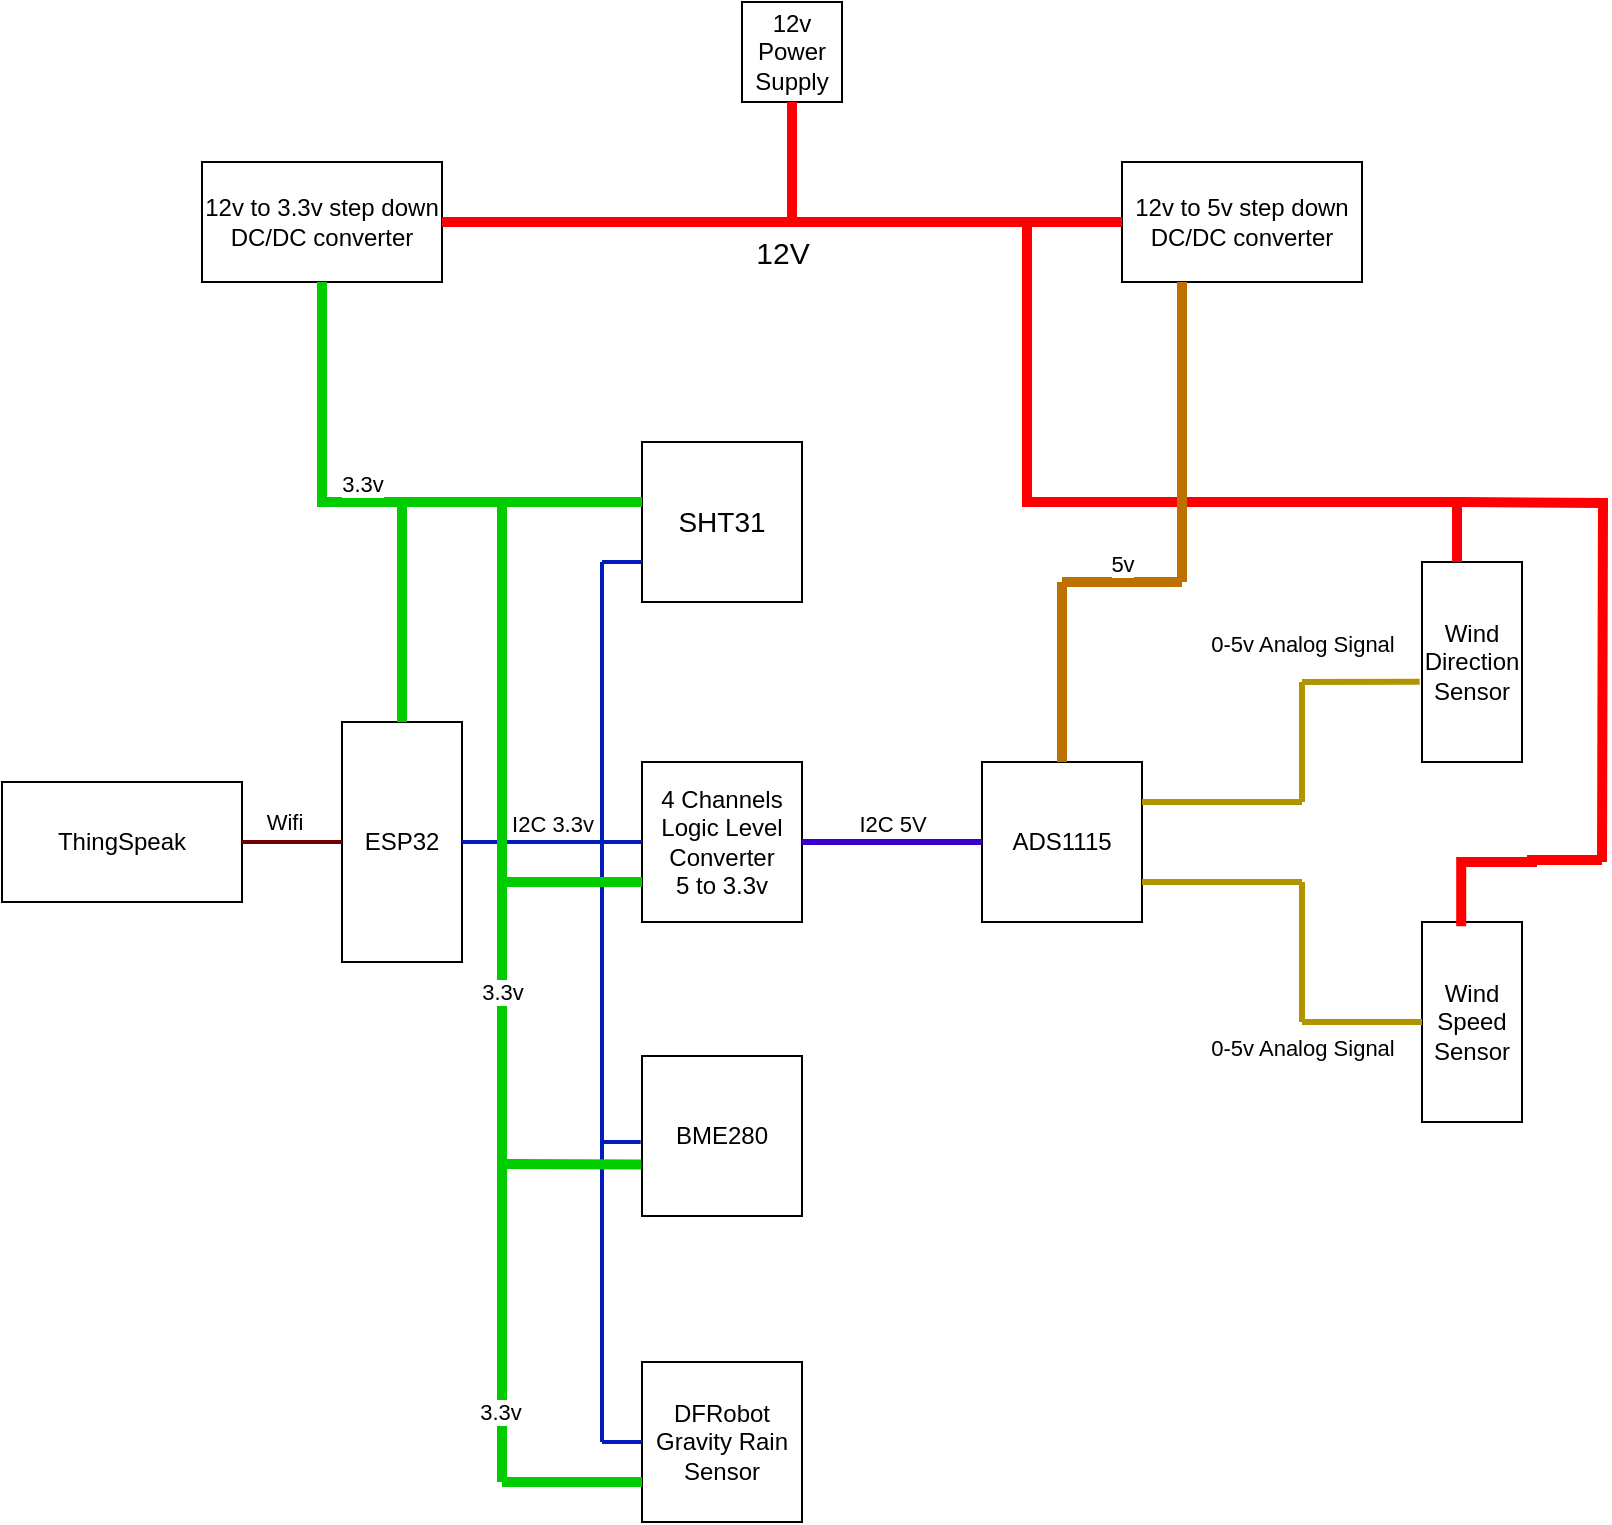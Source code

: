 <mxfile version="24.2.5" type="device">
  <diagram name="Page-1" id="7WxC0Zplg_3du7F2lv0y">
    <mxGraphModel dx="842" dy="494" grid="1" gridSize="10" guides="1" tooltips="1" connect="1" arrows="1" fold="1" page="1" pageScale="1" pageWidth="850" pageHeight="1100" math="0" shadow="0">
      <root>
        <mxCell id="0" />
        <mxCell id="1" parent="0" />
        <mxCell id="iVeRJZw8kCaj9EJlBlRc-2" value="ESP32" style="rounded=0;whiteSpace=wrap;html=1;direction=south;fontFamily=Helvetica;fontStyle=0" parent="1" vertex="1">
          <mxGeometry x="170" y="480" width="60" height="120" as="geometry" />
        </mxCell>
        <mxCell id="iVeRJZw8kCaj9EJlBlRc-3" value="ADS1115" style="whiteSpace=wrap;html=1;aspect=fixed;fontFamily=Helvetica;fontStyle=0" parent="1" vertex="1">
          <mxGeometry x="490" y="500" width="80" height="80" as="geometry" />
        </mxCell>
        <mxCell id="iVeRJZw8kCaj9EJlBlRc-4" value="4 Channels&lt;br&gt;Logic Level Converter&lt;br&gt;5 to 3.3v" style="whiteSpace=wrap;html=1;aspect=fixed;fontFamily=Helvetica;fontStyle=0" parent="1" vertex="1">
          <mxGeometry x="320" y="500" width="80" height="80" as="geometry" />
        </mxCell>
        <mxCell id="iVeRJZw8kCaj9EJlBlRc-5" value="Wind Speed&lt;br&gt;Sensor" style="rounded=0;whiteSpace=wrap;html=1;direction=south;fontFamily=Helvetica;fontStyle=0" parent="1" vertex="1">
          <mxGeometry x="710" y="580" width="50" height="100" as="geometry" />
        </mxCell>
        <mxCell id="iVeRJZw8kCaj9EJlBlRc-6" value="Wind Direction Sensor" style="rounded=0;whiteSpace=wrap;html=1;direction=south;fontFamily=Helvetica;fontStyle=0" parent="1" vertex="1">
          <mxGeometry x="710" y="400" width="50" height="100" as="geometry" />
        </mxCell>
        <mxCell id="iVeRJZw8kCaj9EJlBlRc-7" value="BME280" style="whiteSpace=wrap;html=1;aspect=fixed;fontFamily=Helvetica;fontStyle=0" parent="1" vertex="1">
          <mxGeometry x="320" y="647" width="80" height="80" as="geometry" />
        </mxCell>
        <mxCell id="iVeRJZw8kCaj9EJlBlRc-8" value="SHT31" style="whiteSpace=wrap;html=1;aspect=fixed;fontFamily=Helvetica;fontStyle=0;fontSize=14;" parent="1" vertex="1">
          <mxGeometry x="320" y="340" width="80" height="80" as="geometry" />
        </mxCell>
        <mxCell id="iVeRJZw8kCaj9EJlBlRc-9" value="DFRobot&lt;br&gt;Gravity Rain Sensor" style="whiteSpace=wrap;html=1;aspect=fixed;fontFamily=Helvetica;fontStyle=0" parent="1" vertex="1">
          <mxGeometry x="320" y="800" width="80" height="80" as="geometry" />
        </mxCell>
        <mxCell id="iVeRJZw8kCaj9EJlBlRc-12" value="" style="endArrow=none;html=1;rounded=0;fontColor=#000000;fillColor=#0050ef;strokeColor=#001DBC;strokeWidth=2;fontFamily=Helvetica;fontStyle=0" parent="1" edge="1">
          <mxGeometry width="50" height="50" relative="1" as="geometry">
            <mxPoint x="300" y="540" as="sourcePoint" />
            <mxPoint x="300" y="400" as="targetPoint" />
          </mxGeometry>
        </mxCell>
        <mxCell id="iVeRJZw8kCaj9EJlBlRc-14" value="" style="endArrow=none;html=1;rounded=1;entryX=0;entryY=0.75;entryDx=0;entryDy=0;fontColor=#0000FF;fillColor=#0050ef;strokeColor=#001DBC;strokeWidth=2;fontFamily=Helvetica;fontStyle=0" parent="1" target="iVeRJZw8kCaj9EJlBlRc-8" edge="1">
          <mxGeometry width="50" height="50" relative="1" as="geometry">
            <mxPoint x="300" y="400" as="sourcePoint" />
            <mxPoint x="370" y="460" as="targetPoint" />
          </mxGeometry>
        </mxCell>
        <mxCell id="iVeRJZw8kCaj9EJlBlRc-17" value="" style="endArrow=none;html=1;rounded=0;fontColor=#000000;fillColor=#0050ef;strokeColor=#001DBC;strokeWidth=2;fontFamily=Helvetica;fontStyle=0" parent="1" edge="1">
          <mxGeometry width="50" height="50" relative="1" as="geometry">
            <mxPoint x="300" y="700" as="sourcePoint" />
            <mxPoint x="300" y="540" as="targetPoint" />
          </mxGeometry>
        </mxCell>
        <mxCell id="iVeRJZw8kCaj9EJlBlRc-22" value="" style="endArrow=none;html=1;rounded=0;fontColor=#000000;fillColor=#0050ef;strokeColor=#001DBC;strokeWidth=2;fontFamily=Helvetica;fontStyle=0" parent="1" edge="1">
          <mxGeometry width="50" height="50" relative="1" as="geometry">
            <mxPoint x="300" y="840" as="sourcePoint" />
            <mxPoint x="300" y="700" as="targetPoint" />
          </mxGeometry>
        </mxCell>
        <mxCell id="iVeRJZw8kCaj9EJlBlRc-24" value="" style="endArrow=none;html=1;rounded=0;entryX=0;entryY=0.5;entryDx=0;entryDy=0;fontColor=#000000;fillColor=#0050ef;strokeColor=#001DBC;strokeWidth=2;fontFamily=Helvetica;fontStyle=0" parent="1" target="iVeRJZw8kCaj9EJlBlRc-9" edge="1">
          <mxGeometry width="50" height="50" relative="1" as="geometry">
            <mxPoint x="300" y="840" as="sourcePoint" />
            <mxPoint x="310" y="740" as="targetPoint" />
          </mxGeometry>
        </mxCell>
        <mxCell id="iVeRJZw8kCaj9EJlBlRc-26" value="I2C 3.3v" style="endArrow=none;html=1;rounded=0;exitX=0.5;exitY=0;exitDx=0;exitDy=0;entryX=0;entryY=0.5;entryDx=0;entryDy=0;fontColor=#000000;fillColor=#0050ef;strokeColor=#001DBC;labelPosition=center;verticalLabelPosition=top;align=center;verticalAlign=bottom;strokeWidth=2;fontFamily=Helvetica;fontStyle=0" parent="1" source="iVeRJZw8kCaj9EJlBlRc-2" target="iVeRJZw8kCaj9EJlBlRc-4" edge="1">
          <mxGeometry width="50" height="50" relative="1" as="geometry">
            <mxPoint x="270" y="600" as="sourcePoint" />
            <mxPoint x="320" y="550" as="targetPoint" />
          </mxGeometry>
        </mxCell>
        <mxCell id="iVeRJZw8kCaj9EJlBlRc-29" value="I2C 5V" style="endArrow=none;html=1;rounded=0;entryX=0;entryY=0.5;entryDx=0;entryDy=0;exitX=1;exitY=0.5;exitDx=0;exitDy=0;labelPosition=center;verticalLabelPosition=top;align=center;verticalAlign=bottom;fillColor=#6a00ff;strokeColor=#3700CC;strokeWidth=3;fontFamily=Helvetica;fontStyle=0" parent="1" source="iVeRJZw8kCaj9EJlBlRc-4" target="iVeRJZw8kCaj9EJlBlRc-3" edge="1">
          <mxGeometry width="50" height="50" relative="1" as="geometry">
            <mxPoint x="330" y="600" as="sourcePoint" />
            <mxPoint x="380" y="550" as="targetPoint" />
          </mxGeometry>
        </mxCell>
        <mxCell id="iVeRJZw8kCaj9EJlBlRc-30" value="" style="endArrow=none;html=1;rounded=0;exitX=1;exitY=0.25;exitDx=0;exitDy=0;fillColor=#e3c800;strokeColor=#B09500;strokeWidth=3;fontFamily=Helvetica;fontStyle=0" parent="1" source="iVeRJZw8kCaj9EJlBlRc-3" edge="1">
          <mxGeometry width="50" height="50" relative="1" as="geometry">
            <mxPoint x="480" y="520" as="sourcePoint" />
            <mxPoint x="650" y="520" as="targetPoint" />
          </mxGeometry>
        </mxCell>
        <mxCell id="iVeRJZw8kCaj9EJlBlRc-31" value="" style="endArrow=none;html=1;rounded=0;fillColor=#e3c800;strokeColor=#B09500;strokeWidth=3;fontFamily=Helvetica;fontStyle=0" parent="1" edge="1">
          <mxGeometry width="50" height="50" relative="1" as="geometry">
            <mxPoint x="650" y="520" as="sourcePoint" />
            <mxPoint x="650" y="460" as="targetPoint" />
          </mxGeometry>
        </mxCell>
        <mxCell id="iVeRJZw8kCaj9EJlBlRc-32" value="0-5v Analog Signal" style="endArrow=none;html=1;rounded=0;entryX=0.599;entryY=1.023;entryDx=0;entryDy=0;entryPerimeter=0;fillColor=#e3c800;strokeColor=#B09500;strokeWidth=3;labelPosition=center;verticalLabelPosition=top;align=center;verticalAlign=bottom;fontFamily=Helvetica;fontStyle=0" parent="1" target="iVeRJZw8kCaj9EJlBlRc-6" edge="1">
          <mxGeometry x="-0.999" y="10" width="50" height="50" relative="1" as="geometry">
            <mxPoint x="650" y="460" as="sourcePoint" />
            <mxPoint x="560" y="460" as="targetPoint" />
            <mxPoint as="offset" />
          </mxGeometry>
        </mxCell>
        <mxCell id="iVeRJZw8kCaj9EJlBlRc-33" value="0-5v Analog Signal" style="endArrow=none;html=1;rounded=0;exitX=1;exitY=0.75;exitDx=0;exitDy=0;fillColor=#e3c800;strokeColor=#B09500;strokeWidth=3;labelPosition=center;verticalLabelPosition=bottom;align=center;verticalAlign=top;fontFamily=Helvetica;fontStyle=0" parent="1" source="iVeRJZw8kCaj9EJlBlRc-3" edge="1">
          <mxGeometry x="1" y="-70" width="50" height="50" relative="1" as="geometry">
            <mxPoint x="510" y="570" as="sourcePoint" />
            <mxPoint x="650" y="560" as="targetPoint" />
            <mxPoint as="offset" />
          </mxGeometry>
        </mxCell>
        <mxCell id="iVeRJZw8kCaj9EJlBlRc-38" value="" style="endArrow=none;html=1;rounded=0;exitX=0.5;exitY=1;exitDx=0;exitDy=0;fillColor=#e3c800;strokeColor=#B09500;strokeWidth=3;fontFamily=Helvetica;fontStyle=0" parent="1" source="iVeRJZw8kCaj9EJlBlRc-5" edge="1">
          <mxGeometry width="50" height="50" relative="1" as="geometry">
            <mxPoint x="510" y="570" as="sourcePoint" />
            <mxPoint x="650" y="630" as="targetPoint" />
          </mxGeometry>
        </mxCell>
        <mxCell id="iVeRJZw8kCaj9EJlBlRc-39" value="" style="endArrow=none;html=1;rounded=0;fillColor=#e3c800;strokeColor=#B09500;strokeWidth=3;fontFamily=Helvetica;fontStyle=0" parent="1" edge="1">
          <mxGeometry width="50" height="50" relative="1" as="geometry">
            <mxPoint x="650" y="630" as="sourcePoint" />
            <mxPoint x="650" y="560" as="targetPoint" />
          </mxGeometry>
        </mxCell>
        <mxCell id="iVeRJZw8kCaj9EJlBlRc-41" value="" style="endArrow=none;html=1;rounded=0;entryX=-0.008;entryY=0.538;entryDx=0;entryDy=0;entryPerimeter=0;fillColor=#0050ef;strokeColor=#001DBC;strokeWidth=2;fontFamily=Helvetica;fontStyle=0" parent="1" target="iVeRJZw8kCaj9EJlBlRc-7" edge="1">
          <mxGeometry width="50" height="50" relative="1" as="geometry">
            <mxPoint x="300" y="690" as="sourcePoint" />
            <mxPoint x="350" y="690" as="targetPoint" />
          </mxGeometry>
        </mxCell>
        <mxCell id="iVeRJZw8kCaj9EJlBlRc-44" value="12v Power Supply" style="whiteSpace=wrap;html=1;aspect=fixed;fontFamily=Helvetica;fontStyle=0" parent="1" vertex="1">
          <mxGeometry x="370" y="120" width="50" height="50" as="geometry" />
        </mxCell>
        <mxCell id="iVeRJZw8kCaj9EJlBlRc-45" value="12v to 3.3v step down DC/DC converter" style="rounded=0;whiteSpace=wrap;html=1;fontFamily=Helvetica;fontStyle=0" parent="1" vertex="1">
          <mxGeometry x="100" y="200" width="120" height="60" as="geometry" />
        </mxCell>
        <mxCell id="iVeRJZw8kCaj9EJlBlRc-46" value="12v to 5v step down DC/DC converter" style="rounded=0;whiteSpace=wrap;html=1;fontFamily=Helvetica;fontStyle=0" parent="1" vertex="1">
          <mxGeometry x="560" y="200" width="120" height="60" as="geometry" />
        </mxCell>
        <mxCell id="iVeRJZw8kCaj9EJlBlRc-51" value="12V" style="endArrow=none;html=1;rounded=0;exitX=1;exitY=0.5;exitDx=0;exitDy=0;entryX=0;entryY=0.5;entryDx=0;entryDy=0;strokeColor=#FF0000;strokeWidth=5;labelPosition=center;verticalLabelPosition=bottom;align=center;verticalAlign=top;fontSize=15;fontFamily=Helvetica;fontStyle=0" parent="1" source="iVeRJZw8kCaj9EJlBlRc-45" target="iVeRJZw8kCaj9EJlBlRc-46" edge="1">
          <mxGeometry width="50" height="50" relative="1" as="geometry">
            <mxPoint x="420" y="370" as="sourcePoint" />
            <mxPoint x="400" y="230" as="targetPoint" />
            <mxPoint as="offset" />
          </mxGeometry>
        </mxCell>
        <mxCell id="iVeRJZw8kCaj9EJlBlRc-52" value="" style="endArrow=none;html=1;rounded=0;entryX=0.5;entryY=1;entryDx=0;entryDy=0;strokeColor=#FF0000;strokeWidth=5;fontFamily=Helvetica;fontStyle=0" parent="1" target="iVeRJZw8kCaj9EJlBlRc-44" edge="1">
          <mxGeometry width="50" height="50" relative="1" as="geometry">
            <mxPoint x="395" y="230" as="sourcePoint" />
            <mxPoint x="470" y="320" as="targetPoint" />
          </mxGeometry>
        </mxCell>
        <mxCell id="iVeRJZw8kCaj9EJlBlRc-53" value="" style="endArrow=none;html=1;rounded=0;fillColor=#fa6800;strokeColor=#FF0000;strokeWidth=5;edgeStyle=elbowEdgeStyle;elbow=vertical;exitX=0;exitY=0.5;exitDx=0;exitDy=0;fontFamily=Helvetica;fontStyle=0" parent="1" edge="1">
          <mxGeometry width="50" height="50" relative="1" as="geometry">
            <mxPoint x="727.5" y="400" as="sourcePoint" />
            <mxPoint x="512.5" y="230" as="targetPoint" />
            <Array as="points">
              <mxPoint x="622.5" y="370" />
            </Array>
          </mxGeometry>
        </mxCell>
        <mxCell id="iVeRJZw8kCaj9EJlBlRc-74" value="" style="endArrow=none;html=1;rounded=0;fillColor=#e51400;strokeColor=#FF0000;strokeWidth=5;edgeStyle=orthogonalEdgeStyle;fontFamily=Helvetica;fontStyle=0" parent="1" edge="1">
          <mxGeometry width="50" height="50" relative="1" as="geometry">
            <mxPoint x="730" y="370" as="sourcePoint" />
            <mxPoint x="800" y="550" as="targetPoint" />
          </mxGeometry>
        </mxCell>
        <mxCell id="iVeRJZw8kCaj9EJlBlRc-79" value="" style="endArrow=none;html=1;rounded=0;strokeWidth=5;strokeColor=#FF0000;edgeStyle=orthogonalEdgeStyle;exitX=0.021;exitY=0.608;exitDx=0;exitDy=0;exitPerimeter=0;fontFamily=Helvetica;fontStyle=0" parent="1" source="iVeRJZw8kCaj9EJlBlRc-5" edge="1">
          <mxGeometry width="50" height="50" relative="1" as="geometry">
            <mxPoint x="730" y="549" as="sourcePoint" />
            <mxPoint x="800" y="549" as="targetPoint" />
            <Array as="points">
              <mxPoint x="730" y="550" />
              <mxPoint x="765" y="550" />
            </Array>
          </mxGeometry>
        </mxCell>
        <mxCell id="iVeRJZw8kCaj9EJlBlRc-83" value="3.3v" style="endArrow=none;html=1;rounded=0;exitX=0.5;exitY=1;exitDx=0;exitDy=0;edgeStyle=orthogonalEdgeStyle;entryX=0;entryY=0.5;entryDx=0;entryDy=0;fillColor=#6d8764;strokeColor=#00CC00;strokeWidth=5;labelPosition=center;verticalLabelPosition=top;align=center;verticalAlign=bottom;fontFamily=Helvetica;fontStyle=0" parent="1" source="iVeRJZw8kCaj9EJlBlRc-45" target="iVeRJZw8kCaj9EJlBlRc-2" edge="1">
          <mxGeometry width="50" height="50" relative="1" as="geometry">
            <mxPoint x="330" y="300" as="sourcePoint" />
            <mxPoint x="160" y="320" as="targetPoint" />
            <Array as="points">
              <mxPoint x="160" y="370" />
              <mxPoint x="200" y="370" />
            </Array>
          </mxGeometry>
        </mxCell>
        <mxCell id="iVeRJZw8kCaj9EJlBlRc-85" value="" style="endArrow=none;html=1;rounded=0;strokeWidth=5;fillColor=#6d8764;strokeColor=#00CC00;edgeStyle=orthogonalEdgeStyle;fontFamily=Helvetica;fontStyle=0" parent="1" edge="1">
          <mxGeometry width="50" height="50" relative="1" as="geometry">
            <mxPoint x="200" y="370" as="sourcePoint" />
            <mxPoint x="320" y="370" as="targetPoint" />
            <Array as="points">
              <mxPoint x="240" y="370" />
              <mxPoint x="240" y="370" />
            </Array>
          </mxGeometry>
        </mxCell>
        <mxCell id="iVeRJZw8kCaj9EJlBlRc-86" value="3.3v" style="endArrow=none;html=1;rounded=0;strokeWidth=5;strokeColor=#00CC00;edgeStyle=orthogonalEdgeStyle;fontFamily=Helvetica;fontStyle=0" parent="1" edge="1">
          <mxGeometry width="50" height="50" relative="1" as="geometry">
            <mxPoint x="250" y="370" as="sourcePoint" />
            <mxPoint x="250" y="860" as="targetPoint" />
          </mxGeometry>
        </mxCell>
        <mxCell id="iVeRJZw8kCaj9EJlBlRc-91" value="3.3v" style="edgeLabel;html=1;align=center;verticalAlign=middle;resizable=0;points=[];fontFamily=Helvetica;fontStyle=0" parent="iVeRJZw8kCaj9EJlBlRc-86" vertex="1" connectable="0">
          <mxGeometry x="0.861" y="-1" relative="1" as="geometry">
            <mxPoint y="-1" as="offset" />
          </mxGeometry>
        </mxCell>
        <mxCell id="iVeRJZw8kCaj9EJlBlRc-88" value="" style="endArrow=none;html=1;rounded=0;entryX=0;entryY=0.75;entryDx=0;entryDy=0;strokeWidth=5;strokeColor=#00CC00;fontFamily=Helvetica;fontStyle=0" parent="1" target="iVeRJZw8kCaj9EJlBlRc-9" edge="1">
          <mxGeometry width="50" height="50" relative="1" as="geometry">
            <mxPoint x="250" y="860" as="sourcePoint" />
            <mxPoint x="370" y="810" as="targetPoint" />
          </mxGeometry>
        </mxCell>
        <mxCell id="iVeRJZw8kCaj9EJlBlRc-89" value="" style="endArrow=none;html=1;rounded=0;entryX=-0.004;entryY=0.678;entryDx=0;entryDy=0;entryPerimeter=0;strokeWidth=5;strokeColor=#00CC00;fontFamily=Helvetica;fontStyle=0" parent="1" target="iVeRJZw8kCaj9EJlBlRc-7" edge="1">
          <mxGeometry width="50" height="50" relative="1" as="geometry">
            <mxPoint x="250" y="701" as="sourcePoint" />
            <mxPoint x="370" y="750" as="targetPoint" />
          </mxGeometry>
        </mxCell>
        <mxCell id="iVeRJZw8kCaj9EJlBlRc-90" value="" style="endArrow=none;html=1;rounded=0;entryX=0;entryY=0.75;entryDx=0;entryDy=0;strokeWidth=5;strokeColor=#00CC00;fontFamily=Helvetica;fontStyle=0" parent="1" target="iVeRJZw8kCaj9EJlBlRc-4" edge="1">
          <mxGeometry width="50" height="50" relative="1" as="geometry">
            <mxPoint x="250" y="560" as="sourcePoint" />
            <mxPoint x="370" y="520" as="targetPoint" />
          </mxGeometry>
        </mxCell>
        <mxCell id="iVeRJZw8kCaj9EJlBlRc-96" value="" style="endArrow=none;html=1;rounded=0;entryX=0.25;entryY=1;entryDx=0;entryDy=0;strokeWidth=5;fillColor=#f0a30a;strokeColor=#BD7000;" parent="1" target="iVeRJZw8kCaj9EJlBlRc-46" edge="1">
          <mxGeometry width="50" height="50" relative="1" as="geometry">
            <mxPoint x="590" y="410" as="sourcePoint" />
            <mxPoint x="450" y="350" as="targetPoint" />
          </mxGeometry>
        </mxCell>
        <mxCell id="iVeRJZw8kCaj9EJlBlRc-97" value="5v" style="endArrow=none;html=1;rounded=0;strokeWidth=5;fillColor=#f0a30a;strokeColor=#BD7000;labelPosition=center;verticalLabelPosition=top;align=center;verticalAlign=bottom;" parent="1" edge="1">
          <mxGeometry width="50" height="50" relative="1" as="geometry">
            <mxPoint x="530" y="410" as="sourcePoint" />
            <mxPoint x="590" y="410" as="targetPoint" />
          </mxGeometry>
        </mxCell>
        <mxCell id="iVeRJZw8kCaj9EJlBlRc-98" value="" style="endArrow=none;html=1;rounded=0;exitX=0.5;exitY=0;exitDx=0;exitDy=0;strokeWidth=5;fillColor=#f0a30a;strokeColor=#BD7000;" parent="1" source="iVeRJZw8kCaj9EJlBlRc-3" edge="1">
          <mxGeometry width="50" height="50" relative="1" as="geometry">
            <mxPoint x="400" y="400" as="sourcePoint" />
            <mxPoint x="530" y="410" as="targetPoint" />
          </mxGeometry>
        </mxCell>
        <mxCell id="wiTFnT2GbziT7G_nmv_i-1" value="ThingSpeak" style="rounded=0;whiteSpace=wrap;html=1;" vertex="1" parent="1">
          <mxGeometry y="510" width="120" height="60" as="geometry" />
        </mxCell>
        <mxCell id="wiTFnT2GbziT7G_nmv_i-3" value="" style="endArrow=none;html=1;rounded=0;entryX=0.5;entryY=1;entryDx=0;entryDy=0;exitX=1;exitY=0.5;exitDx=0;exitDy=0;fillColor=#a20025;strokeColor=#6F0000;strokeWidth=2;" edge="1" parent="1" source="wiTFnT2GbziT7G_nmv_i-1" target="iVeRJZw8kCaj9EJlBlRc-2">
          <mxGeometry width="50" height="50" relative="1" as="geometry">
            <mxPoint x="100" y="610" as="sourcePoint" />
            <mxPoint x="150" y="560" as="targetPoint" />
          </mxGeometry>
        </mxCell>
        <mxCell id="wiTFnT2GbziT7G_nmv_i-11" value="Wifi" style="edgeLabel;html=1;align=center;verticalAlign=middle;resizable=0;points=[];" vertex="1" connectable="0" parent="wiTFnT2GbziT7G_nmv_i-3">
          <mxGeometry x="0.253" y="2" relative="1" as="geometry">
            <mxPoint x="-11" y="-8" as="offset" />
          </mxGeometry>
        </mxCell>
      </root>
    </mxGraphModel>
  </diagram>
</mxfile>
